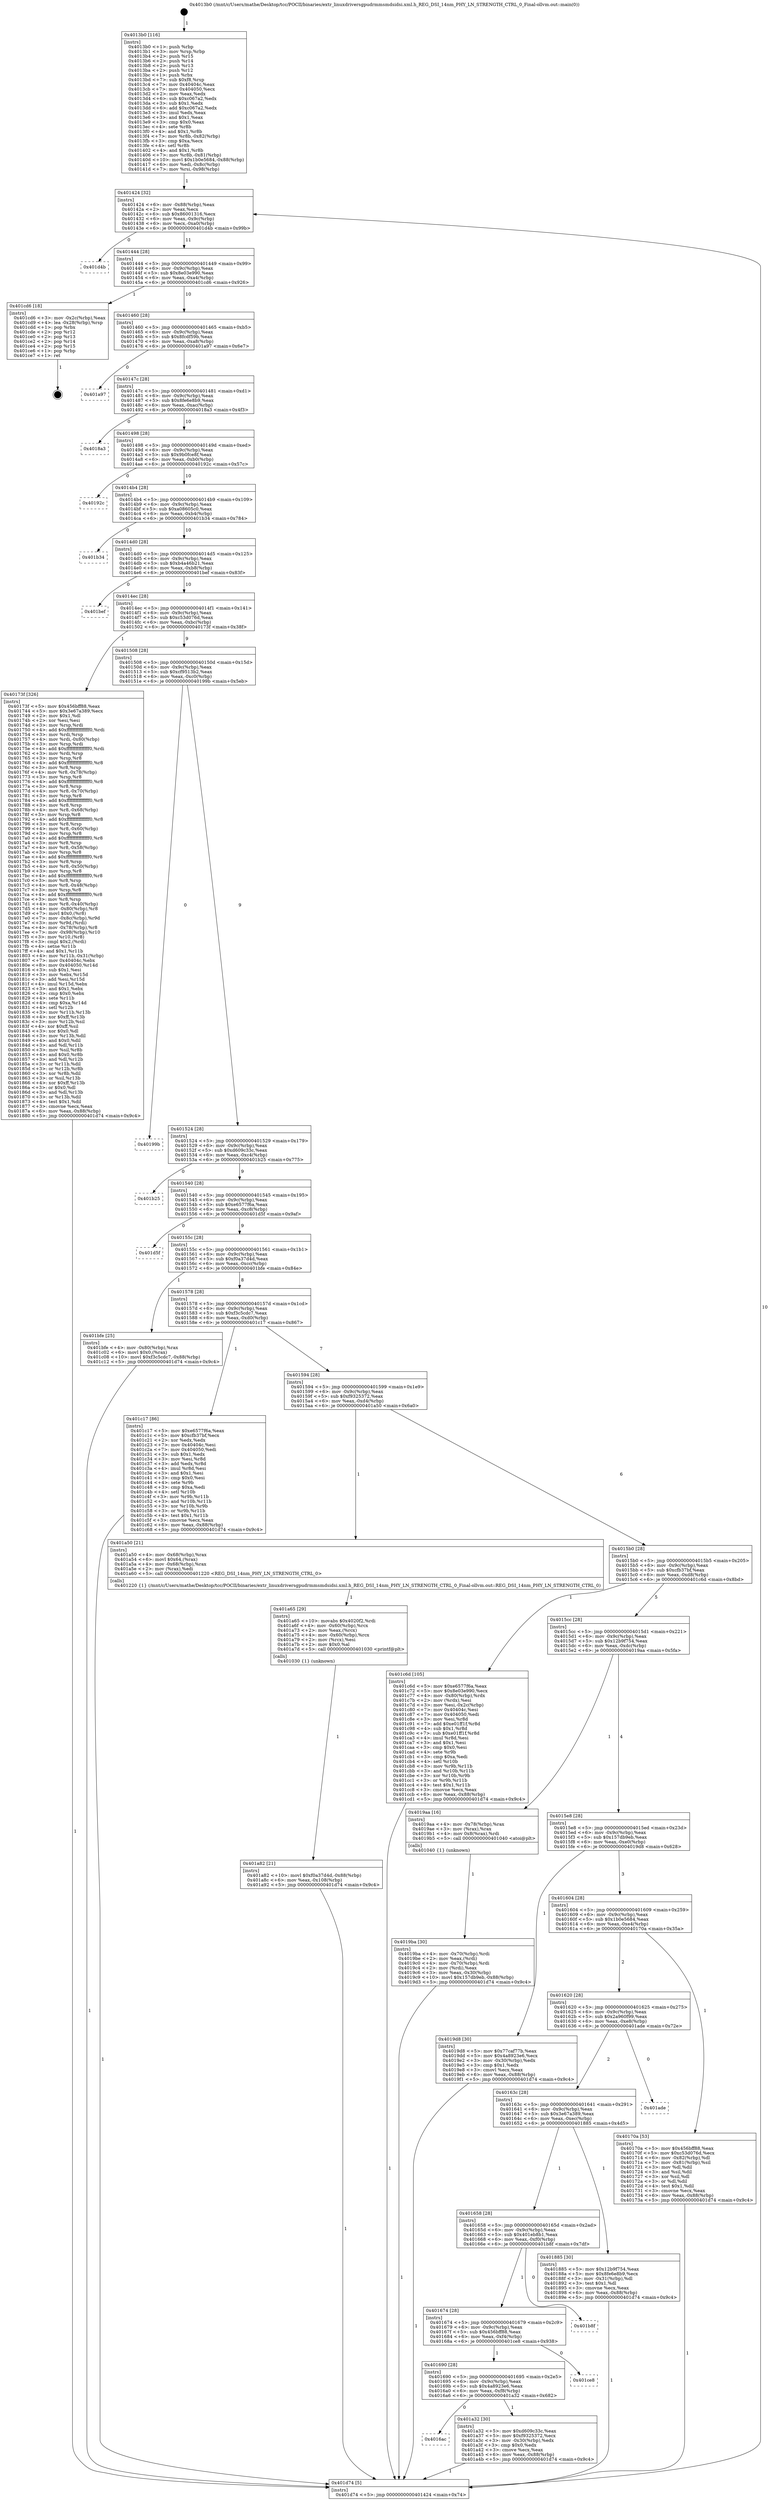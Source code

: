 digraph "0x4013b0" {
  label = "0x4013b0 (/mnt/c/Users/mathe/Desktop/tcc/POCII/binaries/extr_linuxdriversgpudrmmsmdsidsi.xml.h_REG_DSI_14nm_PHY_LN_STRENGTH_CTRL_0_Final-ollvm.out::main(0))"
  labelloc = "t"
  node[shape=record]

  Entry [label="",width=0.3,height=0.3,shape=circle,fillcolor=black,style=filled]
  "0x401424" [label="{
     0x401424 [32]\l
     | [instrs]\l
     &nbsp;&nbsp;0x401424 \<+6\>: mov -0x88(%rbp),%eax\l
     &nbsp;&nbsp;0x40142a \<+2\>: mov %eax,%ecx\l
     &nbsp;&nbsp;0x40142c \<+6\>: sub $0x86001316,%ecx\l
     &nbsp;&nbsp;0x401432 \<+6\>: mov %eax,-0x9c(%rbp)\l
     &nbsp;&nbsp;0x401438 \<+6\>: mov %ecx,-0xa0(%rbp)\l
     &nbsp;&nbsp;0x40143e \<+6\>: je 0000000000401d4b \<main+0x99b\>\l
  }"]
  "0x401d4b" [label="{
     0x401d4b\l
  }", style=dashed]
  "0x401444" [label="{
     0x401444 [28]\l
     | [instrs]\l
     &nbsp;&nbsp;0x401444 \<+5\>: jmp 0000000000401449 \<main+0x99\>\l
     &nbsp;&nbsp;0x401449 \<+6\>: mov -0x9c(%rbp),%eax\l
     &nbsp;&nbsp;0x40144f \<+5\>: sub $0x8e03e990,%eax\l
     &nbsp;&nbsp;0x401454 \<+6\>: mov %eax,-0xa4(%rbp)\l
     &nbsp;&nbsp;0x40145a \<+6\>: je 0000000000401cd6 \<main+0x926\>\l
  }"]
  Exit [label="",width=0.3,height=0.3,shape=circle,fillcolor=black,style=filled,peripheries=2]
  "0x401cd6" [label="{
     0x401cd6 [18]\l
     | [instrs]\l
     &nbsp;&nbsp;0x401cd6 \<+3\>: mov -0x2c(%rbp),%eax\l
     &nbsp;&nbsp;0x401cd9 \<+4\>: lea -0x28(%rbp),%rsp\l
     &nbsp;&nbsp;0x401cdd \<+1\>: pop %rbx\l
     &nbsp;&nbsp;0x401cde \<+2\>: pop %r12\l
     &nbsp;&nbsp;0x401ce0 \<+2\>: pop %r13\l
     &nbsp;&nbsp;0x401ce2 \<+2\>: pop %r14\l
     &nbsp;&nbsp;0x401ce4 \<+2\>: pop %r15\l
     &nbsp;&nbsp;0x401ce6 \<+1\>: pop %rbp\l
     &nbsp;&nbsp;0x401ce7 \<+1\>: ret\l
  }"]
  "0x401460" [label="{
     0x401460 [28]\l
     | [instrs]\l
     &nbsp;&nbsp;0x401460 \<+5\>: jmp 0000000000401465 \<main+0xb5\>\l
     &nbsp;&nbsp;0x401465 \<+6\>: mov -0x9c(%rbp),%eax\l
     &nbsp;&nbsp;0x40146b \<+5\>: sub $0x8fcdf59b,%eax\l
     &nbsp;&nbsp;0x401470 \<+6\>: mov %eax,-0xa8(%rbp)\l
     &nbsp;&nbsp;0x401476 \<+6\>: je 0000000000401a97 \<main+0x6e7\>\l
  }"]
  "0x401a82" [label="{
     0x401a82 [21]\l
     | [instrs]\l
     &nbsp;&nbsp;0x401a82 \<+10\>: movl $0xf0a37d4d,-0x88(%rbp)\l
     &nbsp;&nbsp;0x401a8c \<+6\>: mov %eax,-0x108(%rbp)\l
     &nbsp;&nbsp;0x401a92 \<+5\>: jmp 0000000000401d74 \<main+0x9c4\>\l
  }"]
  "0x401a97" [label="{
     0x401a97\l
  }", style=dashed]
  "0x40147c" [label="{
     0x40147c [28]\l
     | [instrs]\l
     &nbsp;&nbsp;0x40147c \<+5\>: jmp 0000000000401481 \<main+0xd1\>\l
     &nbsp;&nbsp;0x401481 \<+6\>: mov -0x9c(%rbp),%eax\l
     &nbsp;&nbsp;0x401487 \<+5\>: sub $0x8fe6e8b9,%eax\l
     &nbsp;&nbsp;0x40148c \<+6\>: mov %eax,-0xac(%rbp)\l
     &nbsp;&nbsp;0x401492 \<+6\>: je 00000000004018a3 \<main+0x4f3\>\l
  }"]
  "0x401a65" [label="{
     0x401a65 [29]\l
     | [instrs]\l
     &nbsp;&nbsp;0x401a65 \<+10\>: movabs $0x4020f2,%rdi\l
     &nbsp;&nbsp;0x401a6f \<+4\>: mov -0x60(%rbp),%rcx\l
     &nbsp;&nbsp;0x401a73 \<+2\>: mov %eax,(%rcx)\l
     &nbsp;&nbsp;0x401a75 \<+4\>: mov -0x60(%rbp),%rcx\l
     &nbsp;&nbsp;0x401a79 \<+2\>: mov (%rcx),%esi\l
     &nbsp;&nbsp;0x401a7b \<+2\>: mov $0x0,%al\l
     &nbsp;&nbsp;0x401a7d \<+5\>: call 0000000000401030 \<printf@plt\>\l
     | [calls]\l
     &nbsp;&nbsp;0x401030 \{1\} (unknown)\l
  }"]
  "0x4018a3" [label="{
     0x4018a3\l
  }", style=dashed]
  "0x401498" [label="{
     0x401498 [28]\l
     | [instrs]\l
     &nbsp;&nbsp;0x401498 \<+5\>: jmp 000000000040149d \<main+0xed\>\l
     &nbsp;&nbsp;0x40149d \<+6\>: mov -0x9c(%rbp),%eax\l
     &nbsp;&nbsp;0x4014a3 \<+5\>: sub $0x9b0fce8f,%eax\l
     &nbsp;&nbsp;0x4014a8 \<+6\>: mov %eax,-0xb0(%rbp)\l
     &nbsp;&nbsp;0x4014ae \<+6\>: je 000000000040192c \<main+0x57c\>\l
  }"]
  "0x4016ac" [label="{
     0x4016ac\l
  }", style=dashed]
  "0x40192c" [label="{
     0x40192c\l
  }", style=dashed]
  "0x4014b4" [label="{
     0x4014b4 [28]\l
     | [instrs]\l
     &nbsp;&nbsp;0x4014b4 \<+5\>: jmp 00000000004014b9 \<main+0x109\>\l
     &nbsp;&nbsp;0x4014b9 \<+6\>: mov -0x9c(%rbp),%eax\l
     &nbsp;&nbsp;0x4014bf \<+5\>: sub $0xa08605c0,%eax\l
     &nbsp;&nbsp;0x4014c4 \<+6\>: mov %eax,-0xb4(%rbp)\l
     &nbsp;&nbsp;0x4014ca \<+6\>: je 0000000000401b34 \<main+0x784\>\l
  }"]
  "0x401a32" [label="{
     0x401a32 [30]\l
     | [instrs]\l
     &nbsp;&nbsp;0x401a32 \<+5\>: mov $0xd609c33c,%eax\l
     &nbsp;&nbsp;0x401a37 \<+5\>: mov $0xf9325372,%ecx\l
     &nbsp;&nbsp;0x401a3c \<+3\>: mov -0x30(%rbp),%edx\l
     &nbsp;&nbsp;0x401a3f \<+3\>: cmp $0x0,%edx\l
     &nbsp;&nbsp;0x401a42 \<+3\>: cmove %ecx,%eax\l
     &nbsp;&nbsp;0x401a45 \<+6\>: mov %eax,-0x88(%rbp)\l
     &nbsp;&nbsp;0x401a4b \<+5\>: jmp 0000000000401d74 \<main+0x9c4\>\l
  }"]
  "0x401b34" [label="{
     0x401b34\l
  }", style=dashed]
  "0x4014d0" [label="{
     0x4014d0 [28]\l
     | [instrs]\l
     &nbsp;&nbsp;0x4014d0 \<+5\>: jmp 00000000004014d5 \<main+0x125\>\l
     &nbsp;&nbsp;0x4014d5 \<+6\>: mov -0x9c(%rbp),%eax\l
     &nbsp;&nbsp;0x4014db \<+5\>: sub $0xb4a46b21,%eax\l
     &nbsp;&nbsp;0x4014e0 \<+6\>: mov %eax,-0xb8(%rbp)\l
     &nbsp;&nbsp;0x4014e6 \<+6\>: je 0000000000401bef \<main+0x83f\>\l
  }"]
  "0x401690" [label="{
     0x401690 [28]\l
     | [instrs]\l
     &nbsp;&nbsp;0x401690 \<+5\>: jmp 0000000000401695 \<main+0x2e5\>\l
     &nbsp;&nbsp;0x401695 \<+6\>: mov -0x9c(%rbp),%eax\l
     &nbsp;&nbsp;0x40169b \<+5\>: sub $0x4a8923e6,%eax\l
     &nbsp;&nbsp;0x4016a0 \<+6\>: mov %eax,-0xf8(%rbp)\l
     &nbsp;&nbsp;0x4016a6 \<+6\>: je 0000000000401a32 \<main+0x682\>\l
  }"]
  "0x401bef" [label="{
     0x401bef\l
  }", style=dashed]
  "0x4014ec" [label="{
     0x4014ec [28]\l
     | [instrs]\l
     &nbsp;&nbsp;0x4014ec \<+5\>: jmp 00000000004014f1 \<main+0x141\>\l
     &nbsp;&nbsp;0x4014f1 \<+6\>: mov -0x9c(%rbp),%eax\l
     &nbsp;&nbsp;0x4014f7 \<+5\>: sub $0xc53d076d,%eax\l
     &nbsp;&nbsp;0x4014fc \<+6\>: mov %eax,-0xbc(%rbp)\l
     &nbsp;&nbsp;0x401502 \<+6\>: je 000000000040173f \<main+0x38f\>\l
  }"]
  "0x401ce8" [label="{
     0x401ce8\l
  }", style=dashed]
  "0x40173f" [label="{
     0x40173f [326]\l
     | [instrs]\l
     &nbsp;&nbsp;0x40173f \<+5\>: mov $0x456bff88,%eax\l
     &nbsp;&nbsp;0x401744 \<+5\>: mov $0x3e67a389,%ecx\l
     &nbsp;&nbsp;0x401749 \<+2\>: mov $0x1,%dl\l
     &nbsp;&nbsp;0x40174b \<+2\>: xor %esi,%esi\l
     &nbsp;&nbsp;0x40174d \<+3\>: mov %rsp,%rdi\l
     &nbsp;&nbsp;0x401750 \<+4\>: add $0xfffffffffffffff0,%rdi\l
     &nbsp;&nbsp;0x401754 \<+3\>: mov %rdi,%rsp\l
     &nbsp;&nbsp;0x401757 \<+4\>: mov %rdi,-0x80(%rbp)\l
     &nbsp;&nbsp;0x40175b \<+3\>: mov %rsp,%rdi\l
     &nbsp;&nbsp;0x40175e \<+4\>: add $0xfffffffffffffff0,%rdi\l
     &nbsp;&nbsp;0x401762 \<+3\>: mov %rdi,%rsp\l
     &nbsp;&nbsp;0x401765 \<+3\>: mov %rsp,%r8\l
     &nbsp;&nbsp;0x401768 \<+4\>: add $0xfffffffffffffff0,%r8\l
     &nbsp;&nbsp;0x40176c \<+3\>: mov %r8,%rsp\l
     &nbsp;&nbsp;0x40176f \<+4\>: mov %r8,-0x78(%rbp)\l
     &nbsp;&nbsp;0x401773 \<+3\>: mov %rsp,%r8\l
     &nbsp;&nbsp;0x401776 \<+4\>: add $0xfffffffffffffff0,%r8\l
     &nbsp;&nbsp;0x40177a \<+3\>: mov %r8,%rsp\l
     &nbsp;&nbsp;0x40177d \<+4\>: mov %r8,-0x70(%rbp)\l
     &nbsp;&nbsp;0x401781 \<+3\>: mov %rsp,%r8\l
     &nbsp;&nbsp;0x401784 \<+4\>: add $0xfffffffffffffff0,%r8\l
     &nbsp;&nbsp;0x401788 \<+3\>: mov %r8,%rsp\l
     &nbsp;&nbsp;0x40178b \<+4\>: mov %r8,-0x68(%rbp)\l
     &nbsp;&nbsp;0x40178f \<+3\>: mov %rsp,%r8\l
     &nbsp;&nbsp;0x401792 \<+4\>: add $0xfffffffffffffff0,%r8\l
     &nbsp;&nbsp;0x401796 \<+3\>: mov %r8,%rsp\l
     &nbsp;&nbsp;0x401799 \<+4\>: mov %r8,-0x60(%rbp)\l
     &nbsp;&nbsp;0x40179d \<+3\>: mov %rsp,%r8\l
     &nbsp;&nbsp;0x4017a0 \<+4\>: add $0xfffffffffffffff0,%r8\l
     &nbsp;&nbsp;0x4017a4 \<+3\>: mov %r8,%rsp\l
     &nbsp;&nbsp;0x4017a7 \<+4\>: mov %r8,-0x58(%rbp)\l
     &nbsp;&nbsp;0x4017ab \<+3\>: mov %rsp,%r8\l
     &nbsp;&nbsp;0x4017ae \<+4\>: add $0xfffffffffffffff0,%r8\l
     &nbsp;&nbsp;0x4017b2 \<+3\>: mov %r8,%rsp\l
     &nbsp;&nbsp;0x4017b5 \<+4\>: mov %r8,-0x50(%rbp)\l
     &nbsp;&nbsp;0x4017b9 \<+3\>: mov %rsp,%r8\l
     &nbsp;&nbsp;0x4017bc \<+4\>: add $0xfffffffffffffff0,%r8\l
     &nbsp;&nbsp;0x4017c0 \<+3\>: mov %r8,%rsp\l
     &nbsp;&nbsp;0x4017c3 \<+4\>: mov %r8,-0x48(%rbp)\l
     &nbsp;&nbsp;0x4017c7 \<+3\>: mov %rsp,%r8\l
     &nbsp;&nbsp;0x4017ca \<+4\>: add $0xfffffffffffffff0,%r8\l
     &nbsp;&nbsp;0x4017ce \<+3\>: mov %r8,%rsp\l
     &nbsp;&nbsp;0x4017d1 \<+4\>: mov %r8,-0x40(%rbp)\l
     &nbsp;&nbsp;0x4017d5 \<+4\>: mov -0x80(%rbp),%r8\l
     &nbsp;&nbsp;0x4017d9 \<+7\>: movl $0x0,(%r8)\l
     &nbsp;&nbsp;0x4017e0 \<+7\>: mov -0x8c(%rbp),%r9d\l
     &nbsp;&nbsp;0x4017e7 \<+3\>: mov %r9d,(%rdi)\l
     &nbsp;&nbsp;0x4017ea \<+4\>: mov -0x78(%rbp),%r8\l
     &nbsp;&nbsp;0x4017ee \<+7\>: mov -0x98(%rbp),%r10\l
     &nbsp;&nbsp;0x4017f5 \<+3\>: mov %r10,(%r8)\l
     &nbsp;&nbsp;0x4017f8 \<+3\>: cmpl $0x2,(%rdi)\l
     &nbsp;&nbsp;0x4017fb \<+4\>: setne %r11b\l
     &nbsp;&nbsp;0x4017ff \<+4\>: and $0x1,%r11b\l
     &nbsp;&nbsp;0x401803 \<+4\>: mov %r11b,-0x31(%rbp)\l
     &nbsp;&nbsp;0x401807 \<+7\>: mov 0x40404c,%ebx\l
     &nbsp;&nbsp;0x40180e \<+8\>: mov 0x404050,%r14d\l
     &nbsp;&nbsp;0x401816 \<+3\>: sub $0x1,%esi\l
     &nbsp;&nbsp;0x401819 \<+3\>: mov %ebx,%r15d\l
     &nbsp;&nbsp;0x40181c \<+3\>: add %esi,%r15d\l
     &nbsp;&nbsp;0x40181f \<+4\>: imul %r15d,%ebx\l
     &nbsp;&nbsp;0x401823 \<+3\>: and $0x1,%ebx\l
     &nbsp;&nbsp;0x401826 \<+3\>: cmp $0x0,%ebx\l
     &nbsp;&nbsp;0x401829 \<+4\>: sete %r11b\l
     &nbsp;&nbsp;0x40182d \<+4\>: cmp $0xa,%r14d\l
     &nbsp;&nbsp;0x401831 \<+4\>: setl %r12b\l
     &nbsp;&nbsp;0x401835 \<+3\>: mov %r11b,%r13b\l
     &nbsp;&nbsp;0x401838 \<+4\>: xor $0xff,%r13b\l
     &nbsp;&nbsp;0x40183c \<+3\>: mov %r12b,%sil\l
     &nbsp;&nbsp;0x40183f \<+4\>: xor $0xff,%sil\l
     &nbsp;&nbsp;0x401843 \<+3\>: xor $0x0,%dl\l
     &nbsp;&nbsp;0x401846 \<+3\>: mov %r13b,%dil\l
     &nbsp;&nbsp;0x401849 \<+4\>: and $0x0,%dil\l
     &nbsp;&nbsp;0x40184d \<+3\>: and %dl,%r11b\l
     &nbsp;&nbsp;0x401850 \<+3\>: mov %sil,%r8b\l
     &nbsp;&nbsp;0x401853 \<+4\>: and $0x0,%r8b\l
     &nbsp;&nbsp;0x401857 \<+3\>: and %dl,%r12b\l
     &nbsp;&nbsp;0x40185a \<+3\>: or %r11b,%dil\l
     &nbsp;&nbsp;0x40185d \<+3\>: or %r12b,%r8b\l
     &nbsp;&nbsp;0x401860 \<+3\>: xor %r8b,%dil\l
     &nbsp;&nbsp;0x401863 \<+3\>: or %sil,%r13b\l
     &nbsp;&nbsp;0x401866 \<+4\>: xor $0xff,%r13b\l
     &nbsp;&nbsp;0x40186a \<+3\>: or $0x0,%dl\l
     &nbsp;&nbsp;0x40186d \<+3\>: and %dl,%r13b\l
     &nbsp;&nbsp;0x401870 \<+3\>: or %r13b,%dil\l
     &nbsp;&nbsp;0x401873 \<+4\>: test $0x1,%dil\l
     &nbsp;&nbsp;0x401877 \<+3\>: cmovne %ecx,%eax\l
     &nbsp;&nbsp;0x40187a \<+6\>: mov %eax,-0x88(%rbp)\l
     &nbsp;&nbsp;0x401880 \<+5\>: jmp 0000000000401d74 \<main+0x9c4\>\l
  }"]
  "0x401508" [label="{
     0x401508 [28]\l
     | [instrs]\l
     &nbsp;&nbsp;0x401508 \<+5\>: jmp 000000000040150d \<main+0x15d\>\l
     &nbsp;&nbsp;0x40150d \<+6\>: mov -0x9c(%rbp),%eax\l
     &nbsp;&nbsp;0x401513 \<+5\>: sub $0xcf9513b2,%eax\l
     &nbsp;&nbsp;0x401518 \<+6\>: mov %eax,-0xc0(%rbp)\l
     &nbsp;&nbsp;0x40151e \<+6\>: je 000000000040199b \<main+0x5eb\>\l
  }"]
  "0x401674" [label="{
     0x401674 [28]\l
     | [instrs]\l
     &nbsp;&nbsp;0x401674 \<+5\>: jmp 0000000000401679 \<main+0x2c9\>\l
     &nbsp;&nbsp;0x401679 \<+6\>: mov -0x9c(%rbp),%eax\l
     &nbsp;&nbsp;0x40167f \<+5\>: sub $0x456bff88,%eax\l
     &nbsp;&nbsp;0x401684 \<+6\>: mov %eax,-0xf4(%rbp)\l
     &nbsp;&nbsp;0x40168a \<+6\>: je 0000000000401ce8 \<main+0x938\>\l
  }"]
  "0x40199b" [label="{
     0x40199b\l
  }", style=dashed]
  "0x401524" [label="{
     0x401524 [28]\l
     | [instrs]\l
     &nbsp;&nbsp;0x401524 \<+5\>: jmp 0000000000401529 \<main+0x179\>\l
     &nbsp;&nbsp;0x401529 \<+6\>: mov -0x9c(%rbp),%eax\l
     &nbsp;&nbsp;0x40152f \<+5\>: sub $0xd609c33c,%eax\l
     &nbsp;&nbsp;0x401534 \<+6\>: mov %eax,-0xc4(%rbp)\l
     &nbsp;&nbsp;0x40153a \<+6\>: je 0000000000401b25 \<main+0x775\>\l
  }"]
  "0x401b8f" [label="{
     0x401b8f\l
  }", style=dashed]
  "0x401b25" [label="{
     0x401b25\l
  }", style=dashed]
  "0x401540" [label="{
     0x401540 [28]\l
     | [instrs]\l
     &nbsp;&nbsp;0x401540 \<+5\>: jmp 0000000000401545 \<main+0x195\>\l
     &nbsp;&nbsp;0x401545 \<+6\>: mov -0x9c(%rbp),%eax\l
     &nbsp;&nbsp;0x40154b \<+5\>: sub $0xe6577f6a,%eax\l
     &nbsp;&nbsp;0x401550 \<+6\>: mov %eax,-0xc8(%rbp)\l
     &nbsp;&nbsp;0x401556 \<+6\>: je 0000000000401d5f \<main+0x9af\>\l
  }"]
  "0x4019ba" [label="{
     0x4019ba [30]\l
     | [instrs]\l
     &nbsp;&nbsp;0x4019ba \<+4\>: mov -0x70(%rbp),%rdi\l
     &nbsp;&nbsp;0x4019be \<+2\>: mov %eax,(%rdi)\l
     &nbsp;&nbsp;0x4019c0 \<+4\>: mov -0x70(%rbp),%rdi\l
     &nbsp;&nbsp;0x4019c4 \<+2\>: mov (%rdi),%eax\l
     &nbsp;&nbsp;0x4019c6 \<+3\>: mov %eax,-0x30(%rbp)\l
     &nbsp;&nbsp;0x4019c9 \<+10\>: movl $0x157db9eb,-0x88(%rbp)\l
     &nbsp;&nbsp;0x4019d3 \<+5\>: jmp 0000000000401d74 \<main+0x9c4\>\l
  }"]
  "0x401d5f" [label="{
     0x401d5f\l
  }", style=dashed]
  "0x40155c" [label="{
     0x40155c [28]\l
     | [instrs]\l
     &nbsp;&nbsp;0x40155c \<+5\>: jmp 0000000000401561 \<main+0x1b1\>\l
     &nbsp;&nbsp;0x401561 \<+6\>: mov -0x9c(%rbp),%eax\l
     &nbsp;&nbsp;0x401567 \<+5\>: sub $0xf0a37d4d,%eax\l
     &nbsp;&nbsp;0x40156c \<+6\>: mov %eax,-0xcc(%rbp)\l
     &nbsp;&nbsp;0x401572 \<+6\>: je 0000000000401bfe \<main+0x84e\>\l
  }"]
  "0x401658" [label="{
     0x401658 [28]\l
     | [instrs]\l
     &nbsp;&nbsp;0x401658 \<+5\>: jmp 000000000040165d \<main+0x2ad\>\l
     &nbsp;&nbsp;0x40165d \<+6\>: mov -0x9c(%rbp),%eax\l
     &nbsp;&nbsp;0x401663 \<+5\>: sub $0x401eb8b1,%eax\l
     &nbsp;&nbsp;0x401668 \<+6\>: mov %eax,-0xf0(%rbp)\l
     &nbsp;&nbsp;0x40166e \<+6\>: je 0000000000401b8f \<main+0x7df\>\l
  }"]
  "0x401bfe" [label="{
     0x401bfe [25]\l
     | [instrs]\l
     &nbsp;&nbsp;0x401bfe \<+4\>: mov -0x80(%rbp),%rax\l
     &nbsp;&nbsp;0x401c02 \<+6\>: movl $0x0,(%rax)\l
     &nbsp;&nbsp;0x401c08 \<+10\>: movl $0xf3c5cdc7,-0x88(%rbp)\l
     &nbsp;&nbsp;0x401c12 \<+5\>: jmp 0000000000401d74 \<main+0x9c4\>\l
  }"]
  "0x401578" [label="{
     0x401578 [28]\l
     | [instrs]\l
     &nbsp;&nbsp;0x401578 \<+5\>: jmp 000000000040157d \<main+0x1cd\>\l
     &nbsp;&nbsp;0x40157d \<+6\>: mov -0x9c(%rbp),%eax\l
     &nbsp;&nbsp;0x401583 \<+5\>: sub $0xf3c5cdc7,%eax\l
     &nbsp;&nbsp;0x401588 \<+6\>: mov %eax,-0xd0(%rbp)\l
     &nbsp;&nbsp;0x40158e \<+6\>: je 0000000000401c17 \<main+0x867\>\l
  }"]
  "0x401885" [label="{
     0x401885 [30]\l
     | [instrs]\l
     &nbsp;&nbsp;0x401885 \<+5\>: mov $0x12b9f754,%eax\l
     &nbsp;&nbsp;0x40188a \<+5\>: mov $0x8fe6e8b9,%ecx\l
     &nbsp;&nbsp;0x40188f \<+3\>: mov -0x31(%rbp),%dl\l
     &nbsp;&nbsp;0x401892 \<+3\>: test $0x1,%dl\l
     &nbsp;&nbsp;0x401895 \<+3\>: cmovne %ecx,%eax\l
     &nbsp;&nbsp;0x401898 \<+6\>: mov %eax,-0x88(%rbp)\l
     &nbsp;&nbsp;0x40189e \<+5\>: jmp 0000000000401d74 \<main+0x9c4\>\l
  }"]
  "0x401c17" [label="{
     0x401c17 [86]\l
     | [instrs]\l
     &nbsp;&nbsp;0x401c17 \<+5\>: mov $0xe6577f6a,%eax\l
     &nbsp;&nbsp;0x401c1c \<+5\>: mov $0xcfb37bf,%ecx\l
     &nbsp;&nbsp;0x401c21 \<+2\>: xor %edx,%edx\l
     &nbsp;&nbsp;0x401c23 \<+7\>: mov 0x40404c,%esi\l
     &nbsp;&nbsp;0x401c2a \<+7\>: mov 0x404050,%edi\l
     &nbsp;&nbsp;0x401c31 \<+3\>: sub $0x1,%edx\l
     &nbsp;&nbsp;0x401c34 \<+3\>: mov %esi,%r8d\l
     &nbsp;&nbsp;0x401c37 \<+3\>: add %edx,%r8d\l
     &nbsp;&nbsp;0x401c3a \<+4\>: imul %r8d,%esi\l
     &nbsp;&nbsp;0x401c3e \<+3\>: and $0x1,%esi\l
     &nbsp;&nbsp;0x401c41 \<+3\>: cmp $0x0,%esi\l
     &nbsp;&nbsp;0x401c44 \<+4\>: sete %r9b\l
     &nbsp;&nbsp;0x401c48 \<+3\>: cmp $0xa,%edi\l
     &nbsp;&nbsp;0x401c4b \<+4\>: setl %r10b\l
     &nbsp;&nbsp;0x401c4f \<+3\>: mov %r9b,%r11b\l
     &nbsp;&nbsp;0x401c52 \<+3\>: and %r10b,%r11b\l
     &nbsp;&nbsp;0x401c55 \<+3\>: xor %r10b,%r9b\l
     &nbsp;&nbsp;0x401c58 \<+3\>: or %r9b,%r11b\l
     &nbsp;&nbsp;0x401c5b \<+4\>: test $0x1,%r11b\l
     &nbsp;&nbsp;0x401c5f \<+3\>: cmovne %ecx,%eax\l
     &nbsp;&nbsp;0x401c62 \<+6\>: mov %eax,-0x88(%rbp)\l
     &nbsp;&nbsp;0x401c68 \<+5\>: jmp 0000000000401d74 \<main+0x9c4\>\l
  }"]
  "0x401594" [label="{
     0x401594 [28]\l
     | [instrs]\l
     &nbsp;&nbsp;0x401594 \<+5\>: jmp 0000000000401599 \<main+0x1e9\>\l
     &nbsp;&nbsp;0x401599 \<+6\>: mov -0x9c(%rbp),%eax\l
     &nbsp;&nbsp;0x40159f \<+5\>: sub $0xf9325372,%eax\l
     &nbsp;&nbsp;0x4015a4 \<+6\>: mov %eax,-0xd4(%rbp)\l
     &nbsp;&nbsp;0x4015aa \<+6\>: je 0000000000401a50 \<main+0x6a0\>\l
  }"]
  "0x40163c" [label="{
     0x40163c [28]\l
     | [instrs]\l
     &nbsp;&nbsp;0x40163c \<+5\>: jmp 0000000000401641 \<main+0x291\>\l
     &nbsp;&nbsp;0x401641 \<+6\>: mov -0x9c(%rbp),%eax\l
     &nbsp;&nbsp;0x401647 \<+5\>: sub $0x3e67a389,%eax\l
     &nbsp;&nbsp;0x40164c \<+6\>: mov %eax,-0xec(%rbp)\l
     &nbsp;&nbsp;0x401652 \<+6\>: je 0000000000401885 \<main+0x4d5\>\l
  }"]
  "0x401a50" [label="{
     0x401a50 [21]\l
     | [instrs]\l
     &nbsp;&nbsp;0x401a50 \<+4\>: mov -0x68(%rbp),%rax\l
     &nbsp;&nbsp;0x401a54 \<+6\>: movl $0x64,(%rax)\l
     &nbsp;&nbsp;0x401a5a \<+4\>: mov -0x68(%rbp),%rax\l
     &nbsp;&nbsp;0x401a5e \<+2\>: mov (%rax),%edi\l
     &nbsp;&nbsp;0x401a60 \<+5\>: call 0000000000401220 \<REG_DSI_14nm_PHY_LN_STRENGTH_CTRL_0\>\l
     | [calls]\l
     &nbsp;&nbsp;0x401220 \{1\} (/mnt/c/Users/mathe/Desktop/tcc/POCII/binaries/extr_linuxdriversgpudrmmsmdsidsi.xml.h_REG_DSI_14nm_PHY_LN_STRENGTH_CTRL_0_Final-ollvm.out::REG_DSI_14nm_PHY_LN_STRENGTH_CTRL_0)\l
  }"]
  "0x4015b0" [label="{
     0x4015b0 [28]\l
     | [instrs]\l
     &nbsp;&nbsp;0x4015b0 \<+5\>: jmp 00000000004015b5 \<main+0x205\>\l
     &nbsp;&nbsp;0x4015b5 \<+6\>: mov -0x9c(%rbp),%eax\l
     &nbsp;&nbsp;0x4015bb \<+5\>: sub $0xcfb37bf,%eax\l
     &nbsp;&nbsp;0x4015c0 \<+6\>: mov %eax,-0xd8(%rbp)\l
     &nbsp;&nbsp;0x4015c6 \<+6\>: je 0000000000401c6d \<main+0x8bd\>\l
  }"]
  "0x401ade" [label="{
     0x401ade\l
  }", style=dashed]
  "0x401c6d" [label="{
     0x401c6d [105]\l
     | [instrs]\l
     &nbsp;&nbsp;0x401c6d \<+5\>: mov $0xe6577f6a,%eax\l
     &nbsp;&nbsp;0x401c72 \<+5\>: mov $0x8e03e990,%ecx\l
     &nbsp;&nbsp;0x401c77 \<+4\>: mov -0x80(%rbp),%rdx\l
     &nbsp;&nbsp;0x401c7b \<+2\>: mov (%rdx),%esi\l
     &nbsp;&nbsp;0x401c7d \<+3\>: mov %esi,-0x2c(%rbp)\l
     &nbsp;&nbsp;0x401c80 \<+7\>: mov 0x40404c,%esi\l
     &nbsp;&nbsp;0x401c87 \<+7\>: mov 0x404050,%edi\l
     &nbsp;&nbsp;0x401c8e \<+3\>: mov %esi,%r8d\l
     &nbsp;&nbsp;0x401c91 \<+7\>: add $0xe01ff1f,%r8d\l
     &nbsp;&nbsp;0x401c98 \<+4\>: sub $0x1,%r8d\l
     &nbsp;&nbsp;0x401c9c \<+7\>: sub $0xe01ff1f,%r8d\l
     &nbsp;&nbsp;0x401ca3 \<+4\>: imul %r8d,%esi\l
     &nbsp;&nbsp;0x401ca7 \<+3\>: and $0x1,%esi\l
     &nbsp;&nbsp;0x401caa \<+3\>: cmp $0x0,%esi\l
     &nbsp;&nbsp;0x401cad \<+4\>: sete %r9b\l
     &nbsp;&nbsp;0x401cb1 \<+3\>: cmp $0xa,%edi\l
     &nbsp;&nbsp;0x401cb4 \<+4\>: setl %r10b\l
     &nbsp;&nbsp;0x401cb8 \<+3\>: mov %r9b,%r11b\l
     &nbsp;&nbsp;0x401cbb \<+3\>: and %r10b,%r11b\l
     &nbsp;&nbsp;0x401cbe \<+3\>: xor %r10b,%r9b\l
     &nbsp;&nbsp;0x401cc1 \<+3\>: or %r9b,%r11b\l
     &nbsp;&nbsp;0x401cc4 \<+4\>: test $0x1,%r11b\l
     &nbsp;&nbsp;0x401cc8 \<+3\>: cmovne %ecx,%eax\l
     &nbsp;&nbsp;0x401ccb \<+6\>: mov %eax,-0x88(%rbp)\l
     &nbsp;&nbsp;0x401cd1 \<+5\>: jmp 0000000000401d74 \<main+0x9c4\>\l
  }"]
  "0x4015cc" [label="{
     0x4015cc [28]\l
     | [instrs]\l
     &nbsp;&nbsp;0x4015cc \<+5\>: jmp 00000000004015d1 \<main+0x221\>\l
     &nbsp;&nbsp;0x4015d1 \<+6\>: mov -0x9c(%rbp),%eax\l
     &nbsp;&nbsp;0x4015d7 \<+5\>: sub $0x12b9f754,%eax\l
     &nbsp;&nbsp;0x4015dc \<+6\>: mov %eax,-0xdc(%rbp)\l
     &nbsp;&nbsp;0x4015e2 \<+6\>: je 00000000004019aa \<main+0x5fa\>\l
  }"]
  "0x4013b0" [label="{
     0x4013b0 [116]\l
     | [instrs]\l
     &nbsp;&nbsp;0x4013b0 \<+1\>: push %rbp\l
     &nbsp;&nbsp;0x4013b1 \<+3\>: mov %rsp,%rbp\l
     &nbsp;&nbsp;0x4013b4 \<+2\>: push %r15\l
     &nbsp;&nbsp;0x4013b6 \<+2\>: push %r14\l
     &nbsp;&nbsp;0x4013b8 \<+2\>: push %r13\l
     &nbsp;&nbsp;0x4013ba \<+2\>: push %r12\l
     &nbsp;&nbsp;0x4013bc \<+1\>: push %rbx\l
     &nbsp;&nbsp;0x4013bd \<+7\>: sub $0xf8,%rsp\l
     &nbsp;&nbsp;0x4013c4 \<+7\>: mov 0x40404c,%eax\l
     &nbsp;&nbsp;0x4013cb \<+7\>: mov 0x404050,%ecx\l
     &nbsp;&nbsp;0x4013d2 \<+2\>: mov %eax,%edx\l
     &nbsp;&nbsp;0x4013d4 \<+6\>: sub $0xc067a2,%edx\l
     &nbsp;&nbsp;0x4013da \<+3\>: sub $0x1,%edx\l
     &nbsp;&nbsp;0x4013dd \<+6\>: add $0xc067a2,%edx\l
     &nbsp;&nbsp;0x4013e3 \<+3\>: imul %edx,%eax\l
     &nbsp;&nbsp;0x4013e6 \<+3\>: and $0x1,%eax\l
     &nbsp;&nbsp;0x4013e9 \<+3\>: cmp $0x0,%eax\l
     &nbsp;&nbsp;0x4013ec \<+4\>: sete %r8b\l
     &nbsp;&nbsp;0x4013f0 \<+4\>: and $0x1,%r8b\l
     &nbsp;&nbsp;0x4013f4 \<+7\>: mov %r8b,-0x82(%rbp)\l
     &nbsp;&nbsp;0x4013fb \<+3\>: cmp $0xa,%ecx\l
     &nbsp;&nbsp;0x4013fe \<+4\>: setl %r8b\l
     &nbsp;&nbsp;0x401402 \<+4\>: and $0x1,%r8b\l
     &nbsp;&nbsp;0x401406 \<+7\>: mov %r8b,-0x81(%rbp)\l
     &nbsp;&nbsp;0x40140d \<+10\>: movl $0x1b0e5684,-0x88(%rbp)\l
     &nbsp;&nbsp;0x401417 \<+6\>: mov %edi,-0x8c(%rbp)\l
     &nbsp;&nbsp;0x40141d \<+7\>: mov %rsi,-0x98(%rbp)\l
  }"]
  "0x4019aa" [label="{
     0x4019aa [16]\l
     | [instrs]\l
     &nbsp;&nbsp;0x4019aa \<+4\>: mov -0x78(%rbp),%rax\l
     &nbsp;&nbsp;0x4019ae \<+3\>: mov (%rax),%rax\l
     &nbsp;&nbsp;0x4019b1 \<+4\>: mov 0x8(%rax),%rdi\l
     &nbsp;&nbsp;0x4019b5 \<+5\>: call 0000000000401040 \<atoi@plt\>\l
     | [calls]\l
     &nbsp;&nbsp;0x401040 \{1\} (unknown)\l
  }"]
  "0x4015e8" [label="{
     0x4015e8 [28]\l
     | [instrs]\l
     &nbsp;&nbsp;0x4015e8 \<+5\>: jmp 00000000004015ed \<main+0x23d\>\l
     &nbsp;&nbsp;0x4015ed \<+6\>: mov -0x9c(%rbp),%eax\l
     &nbsp;&nbsp;0x4015f3 \<+5\>: sub $0x157db9eb,%eax\l
     &nbsp;&nbsp;0x4015f8 \<+6\>: mov %eax,-0xe0(%rbp)\l
     &nbsp;&nbsp;0x4015fe \<+6\>: je 00000000004019d8 \<main+0x628\>\l
  }"]
  "0x401d74" [label="{
     0x401d74 [5]\l
     | [instrs]\l
     &nbsp;&nbsp;0x401d74 \<+5\>: jmp 0000000000401424 \<main+0x74\>\l
  }"]
  "0x4019d8" [label="{
     0x4019d8 [30]\l
     | [instrs]\l
     &nbsp;&nbsp;0x4019d8 \<+5\>: mov $0x77caf77b,%eax\l
     &nbsp;&nbsp;0x4019dd \<+5\>: mov $0x4a8923e6,%ecx\l
     &nbsp;&nbsp;0x4019e2 \<+3\>: mov -0x30(%rbp),%edx\l
     &nbsp;&nbsp;0x4019e5 \<+3\>: cmp $0x1,%edx\l
     &nbsp;&nbsp;0x4019e8 \<+3\>: cmovl %ecx,%eax\l
     &nbsp;&nbsp;0x4019eb \<+6\>: mov %eax,-0x88(%rbp)\l
     &nbsp;&nbsp;0x4019f1 \<+5\>: jmp 0000000000401d74 \<main+0x9c4\>\l
  }"]
  "0x401604" [label="{
     0x401604 [28]\l
     | [instrs]\l
     &nbsp;&nbsp;0x401604 \<+5\>: jmp 0000000000401609 \<main+0x259\>\l
     &nbsp;&nbsp;0x401609 \<+6\>: mov -0x9c(%rbp),%eax\l
     &nbsp;&nbsp;0x40160f \<+5\>: sub $0x1b0e5684,%eax\l
     &nbsp;&nbsp;0x401614 \<+6\>: mov %eax,-0xe4(%rbp)\l
     &nbsp;&nbsp;0x40161a \<+6\>: je 000000000040170a \<main+0x35a\>\l
  }"]
  "0x401620" [label="{
     0x401620 [28]\l
     | [instrs]\l
     &nbsp;&nbsp;0x401620 \<+5\>: jmp 0000000000401625 \<main+0x275\>\l
     &nbsp;&nbsp;0x401625 \<+6\>: mov -0x9c(%rbp),%eax\l
     &nbsp;&nbsp;0x40162b \<+5\>: sub $0x2a960f99,%eax\l
     &nbsp;&nbsp;0x401630 \<+6\>: mov %eax,-0xe8(%rbp)\l
     &nbsp;&nbsp;0x401636 \<+6\>: je 0000000000401ade \<main+0x72e\>\l
  }"]
  "0x40170a" [label="{
     0x40170a [53]\l
     | [instrs]\l
     &nbsp;&nbsp;0x40170a \<+5\>: mov $0x456bff88,%eax\l
     &nbsp;&nbsp;0x40170f \<+5\>: mov $0xc53d076d,%ecx\l
     &nbsp;&nbsp;0x401714 \<+6\>: mov -0x82(%rbp),%dl\l
     &nbsp;&nbsp;0x40171a \<+7\>: mov -0x81(%rbp),%sil\l
     &nbsp;&nbsp;0x401721 \<+3\>: mov %dl,%dil\l
     &nbsp;&nbsp;0x401724 \<+3\>: and %sil,%dil\l
     &nbsp;&nbsp;0x401727 \<+3\>: xor %sil,%dl\l
     &nbsp;&nbsp;0x40172a \<+3\>: or %dl,%dil\l
     &nbsp;&nbsp;0x40172d \<+4\>: test $0x1,%dil\l
     &nbsp;&nbsp;0x401731 \<+3\>: cmovne %ecx,%eax\l
     &nbsp;&nbsp;0x401734 \<+6\>: mov %eax,-0x88(%rbp)\l
     &nbsp;&nbsp;0x40173a \<+5\>: jmp 0000000000401d74 \<main+0x9c4\>\l
  }"]
  Entry -> "0x4013b0" [label=" 1"]
  "0x401424" -> "0x401d4b" [label=" 0"]
  "0x401424" -> "0x401444" [label=" 11"]
  "0x401cd6" -> Exit [label=" 1"]
  "0x401444" -> "0x401cd6" [label=" 1"]
  "0x401444" -> "0x401460" [label=" 10"]
  "0x401c6d" -> "0x401d74" [label=" 1"]
  "0x401460" -> "0x401a97" [label=" 0"]
  "0x401460" -> "0x40147c" [label=" 10"]
  "0x401c17" -> "0x401d74" [label=" 1"]
  "0x40147c" -> "0x4018a3" [label=" 0"]
  "0x40147c" -> "0x401498" [label=" 10"]
  "0x401bfe" -> "0x401d74" [label=" 1"]
  "0x401498" -> "0x40192c" [label=" 0"]
  "0x401498" -> "0x4014b4" [label=" 10"]
  "0x401a82" -> "0x401d74" [label=" 1"]
  "0x4014b4" -> "0x401b34" [label=" 0"]
  "0x4014b4" -> "0x4014d0" [label=" 10"]
  "0x401a65" -> "0x401a82" [label=" 1"]
  "0x4014d0" -> "0x401bef" [label=" 0"]
  "0x4014d0" -> "0x4014ec" [label=" 10"]
  "0x401a32" -> "0x401d74" [label=" 1"]
  "0x4014ec" -> "0x40173f" [label=" 1"]
  "0x4014ec" -> "0x401508" [label=" 9"]
  "0x401690" -> "0x4016ac" [label=" 0"]
  "0x401508" -> "0x40199b" [label=" 0"]
  "0x401508" -> "0x401524" [label=" 9"]
  "0x401a50" -> "0x401a65" [label=" 1"]
  "0x401524" -> "0x401b25" [label=" 0"]
  "0x401524" -> "0x401540" [label=" 9"]
  "0x401674" -> "0x401690" [label=" 1"]
  "0x401540" -> "0x401d5f" [label=" 0"]
  "0x401540" -> "0x40155c" [label=" 9"]
  "0x401690" -> "0x401a32" [label=" 1"]
  "0x40155c" -> "0x401bfe" [label=" 1"]
  "0x40155c" -> "0x401578" [label=" 8"]
  "0x401658" -> "0x401674" [label=" 1"]
  "0x401578" -> "0x401c17" [label=" 1"]
  "0x401578" -> "0x401594" [label=" 7"]
  "0x401658" -> "0x401b8f" [label=" 0"]
  "0x401594" -> "0x401a50" [label=" 1"]
  "0x401594" -> "0x4015b0" [label=" 6"]
  "0x4019d8" -> "0x401d74" [label=" 1"]
  "0x4015b0" -> "0x401c6d" [label=" 1"]
  "0x4015b0" -> "0x4015cc" [label=" 5"]
  "0x4019ba" -> "0x401d74" [label=" 1"]
  "0x4015cc" -> "0x4019aa" [label=" 1"]
  "0x4015cc" -> "0x4015e8" [label=" 4"]
  "0x40163c" -> "0x401658" [label=" 1"]
  "0x4015e8" -> "0x4019d8" [label=" 1"]
  "0x4015e8" -> "0x401604" [label=" 3"]
  "0x40163c" -> "0x401885" [label=" 1"]
  "0x401604" -> "0x40170a" [label=" 1"]
  "0x401604" -> "0x401620" [label=" 2"]
  "0x40170a" -> "0x401d74" [label=" 1"]
  "0x4013b0" -> "0x401424" [label=" 1"]
  "0x401d74" -> "0x401424" [label=" 10"]
  "0x401885" -> "0x401d74" [label=" 1"]
  "0x40173f" -> "0x401d74" [label=" 1"]
  "0x4019aa" -> "0x4019ba" [label=" 1"]
  "0x401620" -> "0x401ade" [label=" 0"]
  "0x401620" -> "0x40163c" [label=" 2"]
  "0x401674" -> "0x401ce8" [label=" 0"]
}
